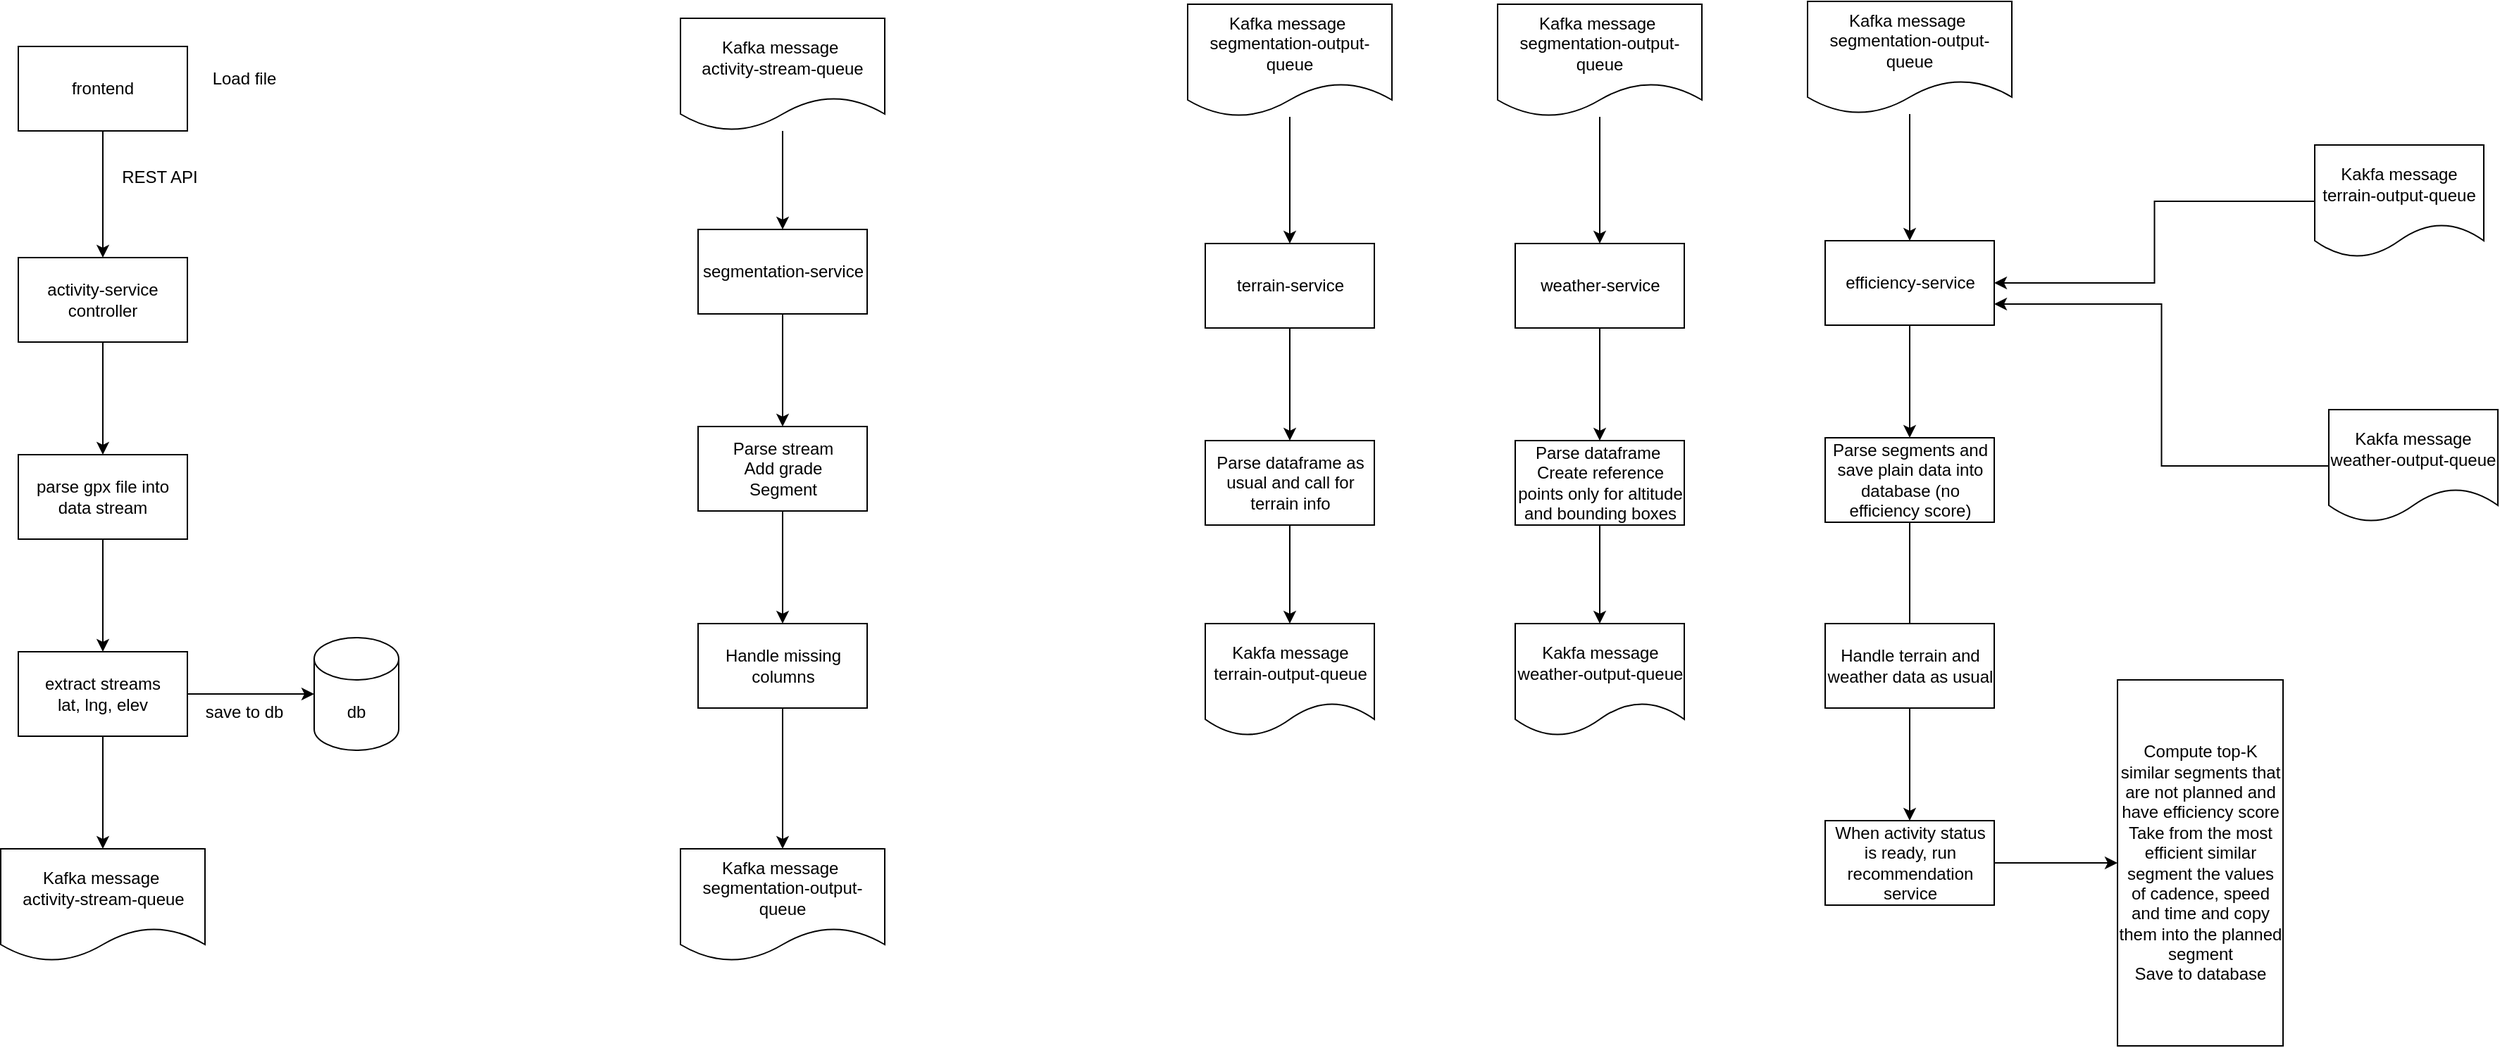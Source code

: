 <mxfile version="27.0.6">
  <diagram name="Pagina-1" id="IYs8iUMFInfTJ2BXwjoo">
    <mxGraphModel dx="1401" dy="1012" grid="1" gridSize="10" guides="1" tooltips="1" connect="1" arrows="1" fold="1" page="1" pageScale="1" pageWidth="827" pageHeight="1169" math="0" shadow="0">
      <root>
        <mxCell id="0" />
        <mxCell id="1" parent="0" />
        <mxCell id="utsGkIyrZbTo9WCEfvCj-3" style="edgeStyle=orthogonalEdgeStyle;rounded=0;orthogonalLoop=1;jettySize=auto;html=1;" parent="1" source="utsGkIyrZbTo9WCEfvCj-1" target="utsGkIyrZbTo9WCEfvCj-2" edge="1">
          <mxGeometry relative="1" as="geometry" />
        </mxCell>
        <mxCell id="utsGkIyrZbTo9WCEfvCj-1" value="frontend" style="rounded=0;whiteSpace=wrap;html=1;" parent="1" vertex="1">
          <mxGeometry x="90" y="70" width="120" height="60" as="geometry" />
        </mxCell>
        <mxCell id="utsGkIyrZbTo9WCEfvCj-11" value="" style="edgeStyle=orthogonalEdgeStyle;rounded=0;orthogonalLoop=1;jettySize=auto;html=1;" parent="1" source="utsGkIyrZbTo9WCEfvCj-2" target="utsGkIyrZbTo9WCEfvCj-10" edge="1">
          <mxGeometry relative="1" as="geometry" />
        </mxCell>
        <mxCell id="utsGkIyrZbTo9WCEfvCj-2" value="activity-service&lt;div&gt;controller&lt;/div&gt;" style="rounded=0;whiteSpace=wrap;html=1;" parent="1" vertex="1">
          <mxGeometry x="90" y="220" width="120" height="60" as="geometry" />
        </mxCell>
        <mxCell id="utsGkIyrZbTo9WCEfvCj-4" value="REST API" style="text;html=1;align=center;verticalAlign=middle;resizable=0;points=[];autosize=1;strokeColor=none;fillColor=none;" parent="1" vertex="1">
          <mxGeometry x="150" y="148" width="80" height="30" as="geometry" />
        </mxCell>
        <mxCell id="utsGkIyrZbTo9WCEfvCj-5" value="Load file" style="text;html=1;align=center;verticalAlign=middle;resizable=0;points=[];autosize=1;strokeColor=none;fillColor=none;" parent="1" vertex="1">
          <mxGeometry x="215" y="78" width="70" height="30" as="geometry" />
        </mxCell>
        <mxCell id="utsGkIyrZbTo9WCEfvCj-6" value="db" style="shape=cylinder3;whiteSpace=wrap;html=1;boundedLbl=1;backgroundOutline=1;size=15;" parent="1" vertex="1">
          <mxGeometry x="300" y="490" width="60" height="80" as="geometry" />
        </mxCell>
        <mxCell id="utsGkIyrZbTo9WCEfvCj-9" value="Kafka message&amp;nbsp;&lt;div&gt;activity-stream-queue&lt;/div&gt;" style="shape=document;whiteSpace=wrap;html=1;boundedLbl=1;" parent="1" vertex="1">
          <mxGeometry x="77.5" y="640" width="145" height="80" as="geometry" />
        </mxCell>
        <mxCell id="utsGkIyrZbTo9WCEfvCj-13" value="" style="edgeStyle=orthogonalEdgeStyle;rounded=0;orthogonalLoop=1;jettySize=auto;html=1;" parent="1" source="utsGkIyrZbTo9WCEfvCj-10" target="utsGkIyrZbTo9WCEfvCj-12" edge="1">
          <mxGeometry relative="1" as="geometry" />
        </mxCell>
        <mxCell id="utsGkIyrZbTo9WCEfvCj-10" value="parse gpx file into data stream" style="rounded=0;whiteSpace=wrap;html=1;" parent="1" vertex="1">
          <mxGeometry x="90" y="360" width="120" height="60" as="geometry" />
        </mxCell>
        <mxCell id="utsGkIyrZbTo9WCEfvCj-16" value="" style="edgeStyle=orthogonalEdgeStyle;rounded=0;orthogonalLoop=1;jettySize=auto;html=1;entryX=0;entryY=0.5;entryDx=0;entryDy=0;entryPerimeter=0;" parent="1" source="utsGkIyrZbTo9WCEfvCj-12" target="utsGkIyrZbTo9WCEfvCj-6" edge="1">
          <mxGeometry relative="1" as="geometry">
            <mxPoint x="290" y="530" as="targetPoint" />
          </mxGeometry>
        </mxCell>
        <mxCell id="utsGkIyrZbTo9WCEfvCj-22" style="edgeStyle=orthogonalEdgeStyle;rounded=0;orthogonalLoop=1;jettySize=auto;html=1;" parent="1" source="utsGkIyrZbTo9WCEfvCj-12" target="utsGkIyrZbTo9WCEfvCj-9" edge="1">
          <mxGeometry relative="1" as="geometry" />
        </mxCell>
        <mxCell id="utsGkIyrZbTo9WCEfvCj-12" value="extract streams&lt;div&gt;lat, lng, elev&lt;/div&gt;" style="rounded=0;whiteSpace=wrap;html=1;" parent="1" vertex="1">
          <mxGeometry x="90" y="500" width="120" height="60" as="geometry" />
        </mxCell>
        <mxCell id="utsGkIyrZbTo9WCEfvCj-19" value="save to db" style="text;html=1;align=center;verticalAlign=middle;resizable=0;points=[];autosize=1;strokeColor=none;fillColor=none;" parent="1" vertex="1">
          <mxGeometry x="210" y="528" width="80" height="30" as="geometry" />
        </mxCell>
        <mxCell id="utsGkIyrZbTo9WCEfvCj-28" value="" style="edgeStyle=orthogonalEdgeStyle;rounded=0;orthogonalLoop=1;jettySize=auto;html=1;" parent="1" source="utsGkIyrZbTo9WCEfvCj-23" target="utsGkIyrZbTo9WCEfvCj-27" edge="1">
          <mxGeometry relative="1" as="geometry" />
        </mxCell>
        <mxCell id="utsGkIyrZbTo9WCEfvCj-23" value="segmentation-service" style="whiteSpace=wrap;html=1;" parent="1" vertex="1">
          <mxGeometry x="572.5" y="200" width="120" height="60" as="geometry" />
        </mxCell>
        <mxCell id="utsGkIyrZbTo9WCEfvCj-26" style="edgeStyle=orthogonalEdgeStyle;rounded=0;orthogonalLoop=1;jettySize=auto;html=1;entryX=0.5;entryY=0;entryDx=0;entryDy=0;" parent="1" source="utsGkIyrZbTo9WCEfvCj-24" target="utsGkIyrZbTo9WCEfvCj-23" edge="1">
          <mxGeometry relative="1" as="geometry" />
        </mxCell>
        <mxCell id="utsGkIyrZbTo9WCEfvCj-24" value="Kafka message&amp;nbsp;&lt;div&gt;activity-stream-queue&lt;/div&gt;" style="shape=document;whiteSpace=wrap;html=1;boundedLbl=1;" parent="1" vertex="1">
          <mxGeometry x="560" y="50" width="145" height="80" as="geometry" />
        </mxCell>
        <mxCell id="utsGkIyrZbTo9WCEfvCj-30" value="" style="edgeStyle=orthogonalEdgeStyle;rounded=0;orthogonalLoop=1;jettySize=auto;html=1;" parent="1" source="utsGkIyrZbTo9WCEfvCj-27" target="utsGkIyrZbTo9WCEfvCj-29" edge="1">
          <mxGeometry relative="1" as="geometry" />
        </mxCell>
        <mxCell id="utsGkIyrZbTo9WCEfvCj-27" value="Parse stream&lt;div&gt;Add grade&lt;/div&gt;&lt;div&gt;Segment&lt;/div&gt;" style="whiteSpace=wrap;html=1;" parent="1" vertex="1">
          <mxGeometry x="572.5" y="340" width="120" height="60" as="geometry" />
        </mxCell>
        <mxCell id="utsGkIyrZbTo9WCEfvCj-32" style="edgeStyle=orthogonalEdgeStyle;rounded=0;orthogonalLoop=1;jettySize=auto;html=1;entryX=0.5;entryY=0;entryDx=0;entryDy=0;" parent="1" source="utsGkIyrZbTo9WCEfvCj-29" target="utsGkIyrZbTo9WCEfvCj-31" edge="1">
          <mxGeometry relative="1" as="geometry" />
        </mxCell>
        <mxCell id="utsGkIyrZbTo9WCEfvCj-29" value="Handle missing columns" style="whiteSpace=wrap;html=1;" parent="1" vertex="1">
          <mxGeometry x="572.5" y="480" width="120" height="60" as="geometry" />
        </mxCell>
        <mxCell id="utsGkIyrZbTo9WCEfvCj-31" value="Kafka message&amp;nbsp;&lt;div&gt;segmentation-output-queue&lt;/div&gt;" style="shape=document;whiteSpace=wrap;html=1;boundedLbl=1;" parent="1" vertex="1">
          <mxGeometry x="560" y="640" width="145" height="80" as="geometry" />
        </mxCell>
        <mxCell id="utsGkIyrZbTo9WCEfvCj-35" value="" style="edgeStyle=orthogonalEdgeStyle;rounded=0;orthogonalLoop=1;jettySize=auto;html=1;" parent="1" source="utsGkIyrZbTo9WCEfvCj-33" target="utsGkIyrZbTo9WCEfvCj-34" edge="1">
          <mxGeometry relative="1" as="geometry" />
        </mxCell>
        <mxCell id="utsGkIyrZbTo9WCEfvCj-33" value="Kafka message&amp;nbsp;&lt;div&gt;segmentation-output-queue&lt;/div&gt;" style="shape=document;whiteSpace=wrap;html=1;boundedLbl=1;" parent="1" vertex="1">
          <mxGeometry x="920" y="40" width="145" height="80" as="geometry" />
        </mxCell>
        <mxCell id="utsGkIyrZbTo9WCEfvCj-37" value="" style="edgeStyle=orthogonalEdgeStyle;rounded=0;orthogonalLoop=1;jettySize=auto;html=1;" parent="1" source="utsGkIyrZbTo9WCEfvCj-34" target="utsGkIyrZbTo9WCEfvCj-36" edge="1">
          <mxGeometry relative="1" as="geometry" />
        </mxCell>
        <mxCell id="utsGkIyrZbTo9WCEfvCj-34" value="terrain-service" style="whiteSpace=wrap;html=1;" parent="1" vertex="1">
          <mxGeometry x="932.5" y="210" width="120" height="60" as="geometry" />
        </mxCell>
        <mxCell id="utsGkIyrZbTo9WCEfvCj-39" value="" style="edgeStyle=orthogonalEdgeStyle;rounded=0;orthogonalLoop=1;jettySize=auto;html=1;" parent="1" source="utsGkIyrZbTo9WCEfvCj-36" target="utsGkIyrZbTo9WCEfvCj-38" edge="1">
          <mxGeometry relative="1" as="geometry" />
        </mxCell>
        <mxCell id="utsGkIyrZbTo9WCEfvCj-36" value="Parse dataframe as usual and call for terrain info" style="whiteSpace=wrap;html=1;" parent="1" vertex="1">
          <mxGeometry x="932.5" y="350" width="120" height="60" as="geometry" />
        </mxCell>
        <mxCell id="utsGkIyrZbTo9WCEfvCj-38" value="Kakfa message&lt;div&gt;terrain-output-queue&lt;/div&gt;" style="shape=document;whiteSpace=wrap;html=1;boundedLbl=1;" parent="1" vertex="1">
          <mxGeometry x="932.5" y="480" width="120" height="80" as="geometry" />
        </mxCell>
        <mxCell id="utsGkIyrZbTo9WCEfvCj-40" value="" style="edgeStyle=orthogonalEdgeStyle;rounded=0;orthogonalLoop=1;jettySize=auto;html=1;" parent="1" source="utsGkIyrZbTo9WCEfvCj-46" target="utsGkIyrZbTo9WCEfvCj-42" edge="1">
          <mxGeometry relative="1" as="geometry" />
        </mxCell>
        <mxCell id="utsGkIyrZbTo9WCEfvCj-41" value="" style="edgeStyle=orthogonalEdgeStyle;rounded=0;orthogonalLoop=1;jettySize=auto;html=1;" parent="1" source="utsGkIyrZbTo9WCEfvCj-42" target="utsGkIyrZbTo9WCEfvCj-44" edge="1">
          <mxGeometry relative="1" as="geometry" />
        </mxCell>
        <mxCell id="utsGkIyrZbTo9WCEfvCj-42" value="weather-service" style="whiteSpace=wrap;html=1;" parent="1" vertex="1">
          <mxGeometry x="1152.5" y="210" width="120" height="60" as="geometry" />
        </mxCell>
        <mxCell id="utsGkIyrZbTo9WCEfvCj-43" value="" style="edgeStyle=orthogonalEdgeStyle;rounded=0;orthogonalLoop=1;jettySize=auto;html=1;" parent="1" source="utsGkIyrZbTo9WCEfvCj-44" target="utsGkIyrZbTo9WCEfvCj-45" edge="1">
          <mxGeometry relative="1" as="geometry" />
        </mxCell>
        <mxCell id="utsGkIyrZbTo9WCEfvCj-44" value="Parse dataframe&amp;nbsp;&lt;div&gt;Create reference points only for altitude and bounding boxes&lt;/div&gt;" style="whiteSpace=wrap;html=1;" parent="1" vertex="1">
          <mxGeometry x="1152.5" y="350" width="120" height="60" as="geometry" />
        </mxCell>
        <mxCell id="utsGkIyrZbTo9WCEfvCj-45" value="Kakfa message&lt;div&gt;weather-output-queue&lt;/div&gt;" style="shape=document;whiteSpace=wrap;html=1;boundedLbl=1;" parent="1" vertex="1">
          <mxGeometry x="1152.5" y="480" width="120" height="80" as="geometry" />
        </mxCell>
        <mxCell id="utsGkIyrZbTo9WCEfvCj-46" value="Kafka message&amp;nbsp;&lt;div&gt;segmentation-output-queue&lt;/div&gt;" style="shape=document;whiteSpace=wrap;html=1;boundedLbl=1;" parent="1" vertex="1">
          <mxGeometry x="1140" y="40" width="145" height="80" as="geometry" />
        </mxCell>
        <mxCell id="utsGkIyrZbTo9WCEfvCj-47" value="" style="edgeStyle=orthogonalEdgeStyle;rounded=0;orthogonalLoop=1;jettySize=auto;html=1;" parent="1" source="utsGkIyrZbTo9WCEfvCj-53" target="utsGkIyrZbTo9WCEfvCj-49" edge="1">
          <mxGeometry relative="1" as="geometry" />
        </mxCell>
        <mxCell id="utsGkIyrZbTo9WCEfvCj-48" value="" style="edgeStyle=orthogonalEdgeStyle;rounded=0;orthogonalLoop=1;jettySize=auto;html=1;" parent="1" source="utsGkIyrZbTo9WCEfvCj-49" target="utsGkIyrZbTo9WCEfvCj-51" edge="1">
          <mxGeometry relative="1" as="geometry" />
        </mxCell>
        <mxCell id="utsGkIyrZbTo9WCEfvCj-49" value="efficiency-service" style="whiteSpace=wrap;html=1;" parent="1" vertex="1">
          <mxGeometry x="1372.5" y="208" width="120" height="60" as="geometry" />
        </mxCell>
        <mxCell id="utsGkIyrZbTo9WCEfvCj-50" value="" style="edgeStyle=orthogonalEdgeStyle;rounded=0;orthogonalLoop=1;jettySize=auto;html=1;entryX=0.563;entryY=0.167;entryDx=0;entryDy=0;entryPerimeter=0;" parent="1" source="utsGkIyrZbTo9WCEfvCj-51" target="utsGkIyrZbTo9WCEfvCj-58" edge="1">
          <mxGeometry relative="1" as="geometry">
            <mxPoint x="1432.5" y="478" as="targetPoint" />
            <Array as="points">
              <mxPoint x="1433" y="490" />
            </Array>
          </mxGeometry>
        </mxCell>
        <mxCell id="utsGkIyrZbTo9WCEfvCj-51" value="Parse segments and save plain data into database (no efficiency score)" style="whiteSpace=wrap;html=1;" parent="1" vertex="1">
          <mxGeometry x="1372.5" y="348" width="120" height="60" as="geometry" />
        </mxCell>
        <mxCell id="utsGkIyrZbTo9WCEfvCj-53" value="Kafka message&amp;nbsp;&lt;div&gt;segmentation-output-queue&lt;/div&gt;" style="shape=document;whiteSpace=wrap;html=1;boundedLbl=1;" parent="1" vertex="1">
          <mxGeometry x="1360" y="38" width="145" height="80" as="geometry" />
        </mxCell>
        <mxCell id="utsGkIyrZbTo9WCEfvCj-56" style="edgeStyle=orthogonalEdgeStyle;rounded=0;orthogonalLoop=1;jettySize=auto;html=1;entryX=1;entryY=0.5;entryDx=0;entryDy=0;" parent="1" source="utsGkIyrZbTo9WCEfvCj-54" target="utsGkIyrZbTo9WCEfvCj-49" edge="1">
          <mxGeometry relative="1" as="geometry" />
        </mxCell>
        <mxCell id="utsGkIyrZbTo9WCEfvCj-54" value="Kakfa message&lt;div&gt;terrain-output-queue&lt;/div&gt;" style="shape=document;whiteSpace=wrap;html=1;boundedLbl=1;" parent="1" vertex="1">
          <mxGeometry x="1720" y="140" width="120" height="80" as="geometry" />
        </mxCell>
        <mxCell id="utsGkIyrZbTo9WCEfvCj-57" style="edgeStyle=orthogonalEdgeStyle;rounded=0;orthogonalLoop=1;jettySize=auto;html=1;entryX=1;entryY=0.75;entryDx=0;entryDy=0;" parent="1" source="utsGkIyrZbTo9WCEfvCj-55" target="utsGkIyrZbTo9WCEfvCj-49" edge="1">
          <mxGeometry relative="1" as="geometry" />
        </mxCell>
        <mxCell id="utsGkIyrZbTo9WCEfvCj-55" value="Kakfa message&lt;div&gt;weather-output-queue&lt;/div&gt;" style="shape=document;whiteSpace=wrap;html=1;boundedLbl=1;" parent="1" vertex="1">
          <mxGeometry x="1730" y="328" width="120" height="80" as="geometry" />
        </mxCell>
        <mxCell id="utsGkIyrZbTo9WCEfvCj-60" value="" style="edgeStyle=orthogonalEdgeStyle;rounded=0;orthogonalLoop=1;jettySize=auto;html=1;" parent="1" source="utsGkIyrZbTo9WCEfvCj-58" target="utsGkIyrZbTo9WCEfvCj-59" edge="1">
          <mxGeometry relative="1" as="geometry" />
        </mxCell>
        <mxCell id="utsGkIyrZbTo9WCEfvCj-58" value="Handle terrain and weather data as usual" style="whiteSpace=wrap;html=1;" parent="1" vertex="1">
          <mxGeometry x="1372.5" y="480" width="120" height="60" as="geometry" />
        </mxCell>
        <mxCell id="utsGkIyrZbTo9WCEfvCj-62" value="" style="edgeStyle=orthogonalEdgeStyle;rounded=0;orthogonalLoop=1;jettySize=auto;html=1;" parent="1" source="utsGkIyrZbTo9WCEfvCj-59" target="utsGkIyrZbTo9WCEfvCj-61" edge="1">
          <mxGeometry relative="1" as="geometry" />
        </mxCell>
        <mxCell id="utsGkIyrZbTo9WCEfvCj-59" value="When activity status is ready, run recommendation service" style="whiteSpace=wrap;html=1;" parent="1" vertex="1">
          <mxGeometry x="1372.5" y="620" width="120" height="60" as="geometry" />
        </mxCell>
        <mxCell id="utsGkIyrZbTo9WCEfvCj-61" value="Compute top-K similar segments that are not planned and have efficiency score&lt;div&gt;Take from the most efficient similar segment the values of cadence, speed and time and copy them into the planned segment&lt;/div&gt;&lt;div&gt;Save to database&lt;/div&gt;" style="whiteSpace=wrap;html=1;" parent="1" vertex="1">
          <mxGeometry x="1580" y="520" width="117.5" height="260" as="geometry" />
        </mxCell>
      </root>
    </mxGraphModel>
  </diagram>
</mxfile>
